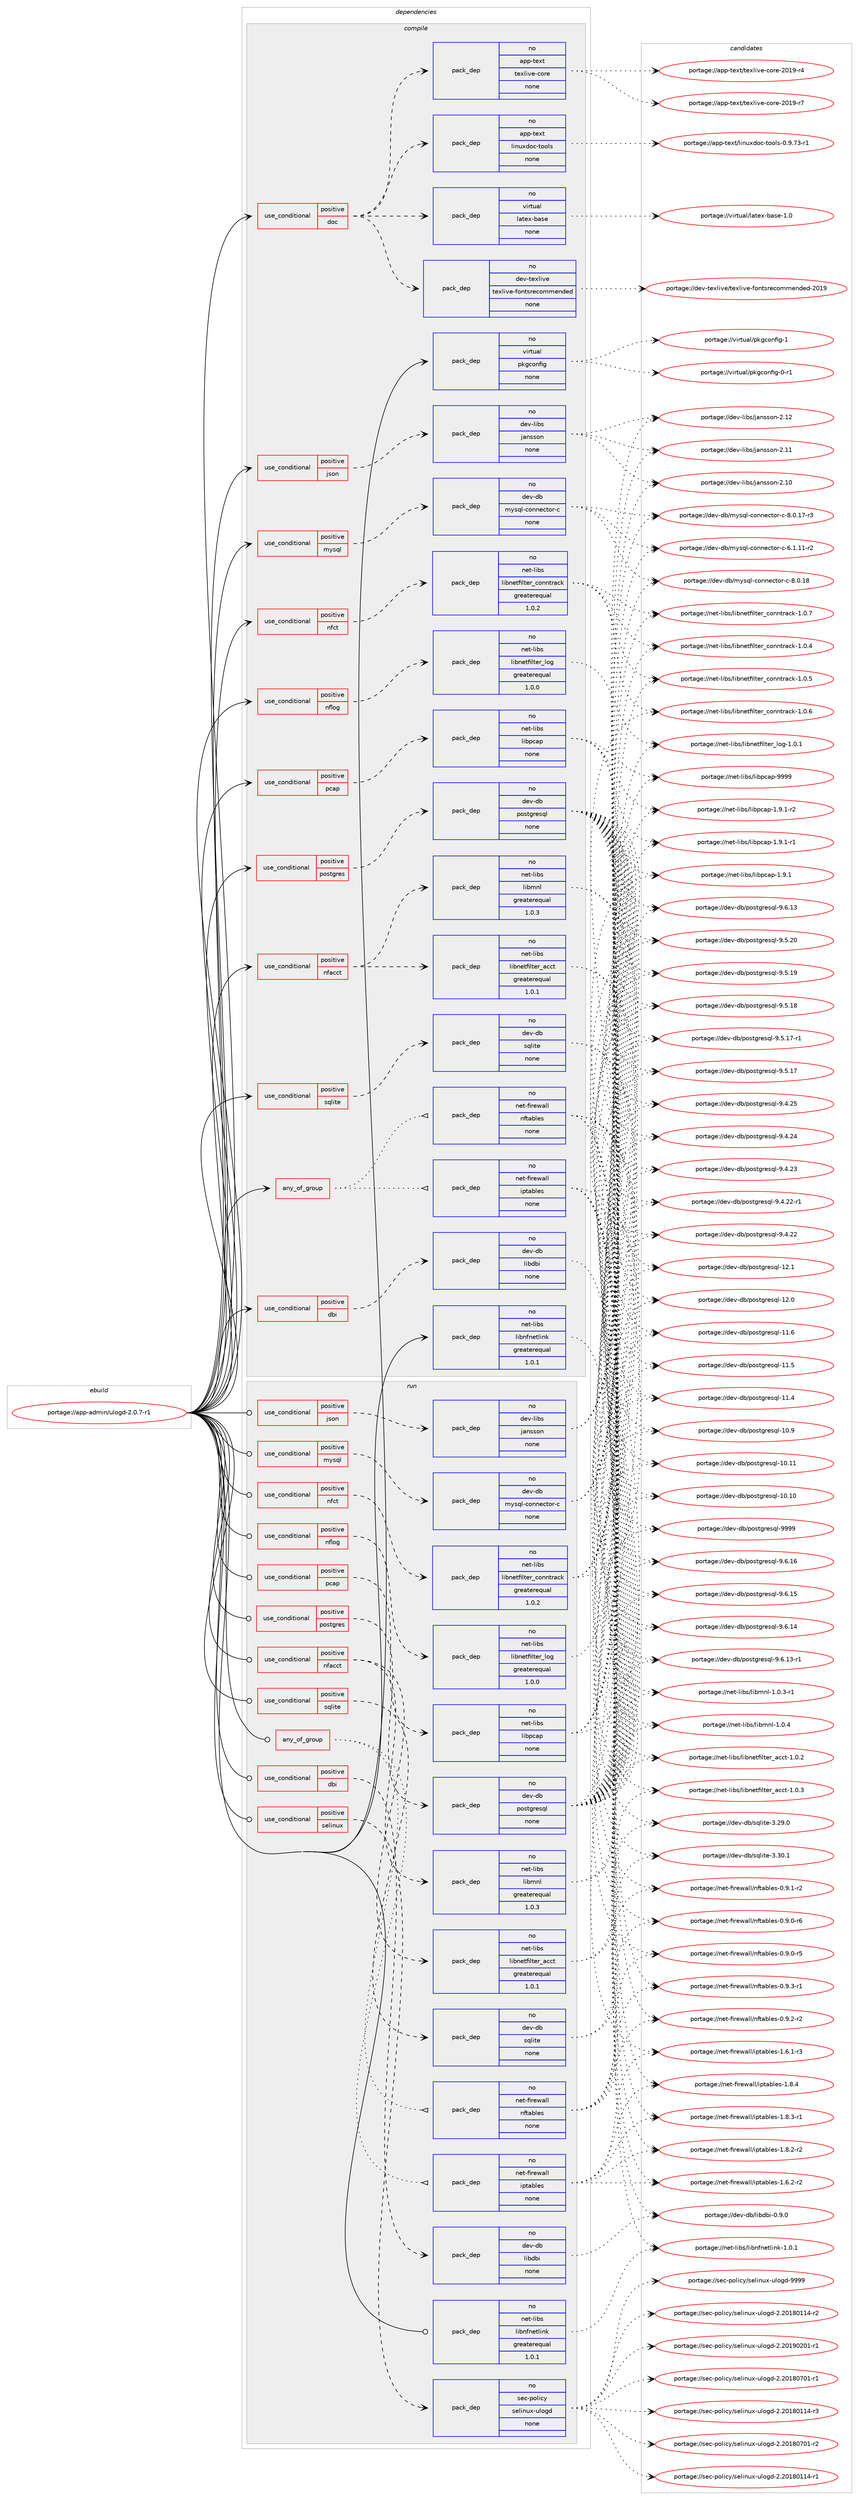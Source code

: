 digraph prolog {

# *************
# Graph options
# *************

newrank=true;
concentrate=true;
compound=true;
graph [rankdir=LR,fontname=Helvetica,fontsize=10,ranksep=1.5];#, ranksep=2.5, nodesep=0.2];
edge  [arrowhead=vee];
node  [fontname=Helvetica,fontsize=10];

# **********
# The ebuild
# **********

subgraph cluster_leftcol {
color=gray;
rank=same;
label=<<i>ebuild</i>>;
id [label="portage://app-admin/ulogd-2.0.7-r1", color=red, width=4, href="../app-admin/ulogd-2.0.7-r1.svg"];
}

# ****************
# The dependencies
# ****************

subgraph cluster_midcol {
color=gray;
label=<<i>dependencies</i>>;
subgraph cluster_compile {
fillcolor="#eeeeee";
style=filled;
label=<<i>compile</i>>;
subgraph any8387 {
dependency650400 [label=<<TABLE BORDER="0" CELLBORDER="1" CELLSPACING="0" CELLPADDING="4"><TR><TD CELLPADDING="10">any_of_group</TD></TR></TABLE>>, shape=none, color=red];subgraph pack488154 {
dependency650401 [label=<<TABLE BORDER="0" CELLBORDER="1" CELLSPACING="0" CELLPADDING="4" WIDTH="220"><TR><TD ROWSPAN="6" CELLPADDING="30">pack_dep</TD></TR><TR><TD WIDTH="110">no</TD></TR><TR><TD>net-firewall</TD></TR><TR><TD>iptables</TD></TR><TR><TD>none</TD></TR><TR><TD></TD></TR></TABLE>>, shape=none, color=blue];
}
dependency650400:e -> dependency650401:w [weight=20,style="dotted",arrowhead="oinv"];
subgraph pack488155 {
dependency650402 [label=<<TABLE BORDER="0" CELLBORDER="1" CELLSPACING="0" CELLPADDING="4" WIDTH="220"><TR><TD ROWSPAN="6" CELLPADDING="30">pack_dep</TD></TR><TR><TD WIDTH="110">no</TD></TR><TR><TD>net-firewall</TD></TR><TR><TD>nftables</TD></TR><TR><TD>none</TD></TR><TR><TD></TD></TR></TABLE>>, shape=none, color=blue];
}
dependency650400:e -> dependency650402:w [weight=20,style="dotted",arrowhead="oinv"];
}
id:e -> dependency650400:w [weight=20,style="solid",arrowhead="vee"];
subgraph cond153566 {
dependency650403 [label=<<TABLE BORDER="0" CELLBORDER="1" CELLSPACING="0" CELLPADDING="4"><TR><TD ROWSPAN="3" CELLPADDING="10">use_conditional</TD></TR><TR><TD>positive</TD></TR><TR><TD>dbi</TD></TR></TABLE>>, shape=none, color=red];
subgraph pack488156 {
dependency650404 [label=<<TABLE BORDER="0" CELLBORDER="1" CELLSPACING="0" CELLPADDING="4" WIDTH="220"><TR><TD ROWSPAN="6" CELLPADDING="30">pack_dep</TD></TR><TR><TD WIDTH="110">no</TD></TR><TR><TD>dev-db</TD></TR><TR><TD>libdbi</TD></TR><TR><TD>none</TD></TR><TR><TD></TD></TR></TABLE>>, shape=none, color=blue];
}
dependency650403:e -> dependency650404:w [weight=20,style="dashed",arrowhead="vee"];
}
id:e -> dependency650403:w [weight=20,style="solid",arrowhead="vee"];
subgraph cond153567 {
dependency650405 [label=<<TABLE BORDER="0" CELLBORDER="1" CELLSPACING="0" CELLPADDING="4"><TR><TD ROWSPAN="3" CELLPADDING="10">use_conditional</TD></TR><TR><TD>positive</TD></TR><TR><TD>doc</TD></TR></TABLE>>, shape=none, color=red];
subgraph pack488157 {
dependency650406 [label=<<TABLE BORDER="0" CELLBORDER="1" CELLSPACING="0" CELLPADDING="4" WIDTH="220"><TR><TD ROWSPAN="6" CELLPADDING="30">pack_dep</TD></TR><TR><TD WIDTH="110">no</TD></TR><TR><TD>app-text</TD></TR><TR><TD>linuxdoc-tools</TD></TR><TR><TD>none</TD></TR><TR><TD></TD></TR></TABLE>>, shape=none, color=blue];
}
dependency650405:e -> dependency650406:w [weight=20,style="dashed",arrowhead="vee"];
subgraph pack488158 {
dependency650407 [label=<<TABLE BORDER="0" CELLBORDER="1" CELLSPACING="0" CELLPADDING="4" WIDTH="220"><TR><TD ROWSPAN="6" CELLPADDING="30">pack_dep</TD></TR><TR><TD WIDTH="110">no</TD></TR><TR><TD>app-text</TD></TR><TR><TD>texlive-core</TD></TR><TR><TD>none</TD></TR><TR><TD></TD></TR></TABLE>>, shape=none, color=blue];
}
dependency650405:e -> dependency650407:w [weight=20,style="dashed",arrowhead="vee"];
subgraph pack488159 {
dependency650408 [label=<<TABLE BORDER="0" CELLBORDER="1" CELLSPACING="0" CELLPADDING="4" WIDTH="220"><TR><TD ROWSPAN="6" CELLPADDING="30">pack_dep</TD></TR><TR><TD WIDTH="110">no</TD></TR><TR><TD>dev-texlive</TD></TR><TR><TD>texlive-fontsrecommended</TD></TR><TR><TD>none</TD></TR><TR><TD></TD></TR></TABLE>>, shape=none, color=blue];
}
dependency650405:e -> dependency650408:w [weight=20,style="dashed",arrowhead="vee"];
subgraph pack488160 {
dependency650409 [label=<<TABLE BORDER="0" CELLBORDER="1" CELLSPACING="0" CELLPADDING="4" WIDTH="220"><TR><TD ROWSPAN="6" CELLPADDING="30">pack_dep</TD></TR><TR><TD WIDTH="110">no</TD></TR><TR><TD>virtual</TD></TR><TR><TD>latex-base</TD></TR><TR><TD>none</TD></TR><TR><TD></TD></TR></TABLE>>, shape=none, color=blue];
}
dependency650405:e -> dependency650409:w [weight=20,style="dashed",arrowhead="vee"];
}
id:e -> dependency650405:w [weight=20,style="solid",arrowhead="vee"];
subgraph cond153568 {
dependency650410 [label=<<TABLE BORDER="0" CELLBORDER="1" CELLSPACING="0" CELLPADDING="4"><TR><TD ROWSPAN="3" CELLPADDING="10">use_conditional</TD></TR><TR><TD>positive</TD></TR><TR><TD>json</TD></TR></TABLE>>, shape=none, color=red];
subgraph pack488161 {
dependency650411 [label=<<TABLE BORDER="0" CELLBORDER="1" CELLSPACING="0" CELLPADDING="4" WIDTH="220"><TR><TD ROWSPAN="6" CELLPADDING="30">pack_dep</TD></TR><TR><TD WIDTH="110">no</TD></TR><TR><TD>dev-libs</TD></TR><TR><TD>jansson</TD></TR><TR><TD>none</TD></TR><TR><TD></TD></TR></TABLE>>, shape=none, color=blue];
}
dependency650410:e -> dependency650411:w [weight=20,style="dashed",arrowhead="vee"];
}
id:e -> dependency650410:w [weight=20,style="solid",arrowhead="vee"];
subgraph cond153569 {
dependency650412 [label=<<TABLE BORDER="0" CELLBORDER="1" CELLSPACING="0" CELLPADDING="4"><TR><TD ROWSPAN="3" CELLPADDING="10">use_conditional</TD></TR><TR><TD>positive</TD></TR><TR><TD>mysql</TD></TR></TABLE>>, shape=none, color=red];
subgraph pack488162 {
dependency650413 [label=<<TABLE BORDER="0" CELLBORDER="1" CELLSPACING="0" CELLPADDING="4" WIDTH="220"><TR><TD ROWSPAN="6" CELLPADDING="30">pack_dep</TD></TR><TR><TD WIDTH="110">no</TD></TR><TR><TD>dev-db</TD></TR><TR><TD>mysql-connector-c</TD></TR><TR><TD>none</TD></TR><TR><TD></TD></TR></TABLE>>, shape=none, color=blue];
}
dependency650412:e -> dependency650413:w [weight=20,style="dashed",arrowhead="vee"];
}
id:e -> dependency650412:w [weight=20,style="solid",arrowhead="vee"];
subgraph cond153570 {
dependency650414 [label=<<TABLE BORDER="0" CELLBORDER="1" CELLSPACING="0" CELLPADDING="4"><TR><TD ROWSPAN="3" CELLPADDING="10">use_conditional</TD></TR><TR><TD>positive</TD></TR><TR><TD>nfacct</TD></TR></TABLE>>, shape=none, color=red];
subgraph pack488163 {
dependency650415 [label=<<TABLE BORDER="0" CELLBORDER="1" CELLSPACING="0" CELLPADDING="4" WIDTH="220"><TR><TD ROWSPAN="6" CELLPADDING="30">pack_dep</TD></TR><TR><TD WIDTH="110">no</TD></TR><TR><TD>net-libs</TD></TR><TR><TD>libmnl</TD></TR><TR><TD>greaterequal</TD></TR><TR><TD>1.0.3</TD></TR></TABLE>>, shape=none, color=blue];
}
dependency650414:e -> dependency650415:w [weight=20,style="dashed",arrowhead="vee"];
subgraph pack488164 {
dependency650416 [label=<<TABLE BORDER="0" CELLBORDER="1" CELLSPACING="0" CELLPADDING="4" WIDTH="220"><TR><TD ROWSPAN="6" CELLPADDING="30">pack_dep</TD></TR><TR><TD WIDTH="110">no</TD></TR><TR><TD>net-libs</TD></TR><TR><TD>libnetfilter_acct</TD></TR><TR><TD>greaterequal</TD></TR><TR><TD>1.0.1</TD></TR></TABLE>>, shape=none, color=blue];
}
dependency650414:e -> dependency650416:w [weight=20,style="dashed",arrowhead="vee"];
}
id:e -> dependency650414:w [weight=20,style="solid",arrowhead="vee"];
subgraph cond153571 {
dependency650417 [label=<<TABLE BORDER="0" CELLBORDER="1" CELLSPACING="0" CELLPADDING="4"><TR><TD ROWSPAN="3" CELLPADDING="10">use_conditional</TD></TR><TR><TD>positive</TD></TR><TR><TD>nfct</TD></TR></TABLE>>, shape=none, color=red];
subgraph pack488165 {
dependency650418 [label=<<TABLE BORDER="0" CELLBORDER="1" CELLSPACING="0" CELLPADDING="4" WIDTH="220"><TR><TD ROWSPAN="6" CELLPADDING="30">pack_dep</TD></TR><TR><TD WIDTH="110">no</TD></TR><TR><TD>net-libs</TD></TR><TR><TD>libnetfilter_conntrack</TD></TR><TR><TD>greaterequal</TD></TR><TR><TD>1.0.2</TD></TR></TABLE>>, shape=none, color=blue];
}
dependency650417:e -> dependency650418:w [weight=20,style="dashed",arrowhead="vee"];
}
id:e -> dependency650417:w [weight=20,style="solid",arrowhead="vee"];
subgraph cond153572 {
dependency650419 [label=<<TABLE BORDER="0" CELLBORDER="1" CELLSPACING="0" CELLPADDING="4"><TR><TD ROWSPAN="3" CELLPADDING="10">use_conditional</TD></TR><TR><TD>positive</TD></TR><TR><TD>nflog</TD></TR></TABLE>>, shape=none, color=red];
subgraph pack488166 {
dependency650420 [label=<<TABLE BORDER="0" CELLBORDER="1" CELLSPACING="0" CELLPADDING="4" WIDTH="220"><TR><TD ROWSPAN="6" CELLPADDING="30">pack_dep</TD></TR><TR><TD WIDTH="110">no</TD></TR><TR><TD>net-libs</TD></TR><TR><TD>libnetfilter_log</TD></TR><TR><TD>greaterequal</TD></TR><TR><TD>1.0.0</TD></TR></TABLE>>, shape=none, color=blue];
}
dependency650419:e -> dependency650420:w [weight=20,style="dashed",arrowhead="vee"];
}
id:e -> dependency650419:w [weight=20,style="solid",arrowhead="vee"];
subgraph cond153573 {
dependency650421 [label=<<TABLE BORDER="0" CELLBORDER="1" CELLSPACING="0" CELLPADDING="4"><TR><TD ROWSPAN="3" CELLPADDING="10">use_conditional</TD></TR><TR><TD>positive</TD></TR><TR><TD>pcap</TD></TR></TABLE>>, shape=none, color=red];
subgraph pack488167 {
dependency650422 [label=<<TABLE BORDER="0" CELLBORDER="1" CELLSPACING="0" CELLPADDING="4" WIDTH="220"><TR><TD ROWSPAN="6" CELLPADDING="30">pack_dep</TD></TR><TR><TD WIDTH="110">no</TD></TR><TR><TD>net-libs</TD></TR><TR><TD>libpcap</TD></TR><TR><TD>none</TD></TR><TR><TD></TD></TR></TABLE>>, shape=none, color=blue];
}
dependency650421:e -> dependency650422:w [weight=20,style="dashed",arrowhead="vee"];
}
id:e -> dependency650421:w [weight=20,style="solid",arrowhead="vee"];
subgraph cond153574 {
dependency650423 [label=<<TABLE BORDER="0" CELLBORDER="1" CELLSPACING="0" CELLPADDING="4"><TR><TD ROWSPAN="3" CELLPADDING="10">use_conditional</TD></TR><TR><TD>positive</TD></TR><TR><TD>postgres</TD></TR></TABLE>>, shape=none, color=red];
subgraph pack488168 {
dependency650424 [label=<<TABLE BORDER="0" CELLBORDER="1" CELLSPACING="0" CELLPADDING="4" WIDTH="220"><TR><TD ROWSPAN="6" CELLPADDING="30">pack_dep</TD></TR><TR><TD WIDTH="110">no</TD></TR><TR><TD>dev-db</TD></TR><TR><TD>postgresql</TD></TR><TR><TD>none</TD></TR><TR><TD></TD></TR></TABLE>>, shape=none, color=blue];
}
dependency650423:e -> dependency650424:w [weight=20,style="dashed",arrowhead="vee"];
}
id:e -> dependency650423:w [weight=20,style="solid",arrowhead="vee"];
subgraph cond153575 {
dependency650425 [label=<<TABLE BORDER="0" CELLBORDER="1" CELLSPACING="0" CELLPADDING="4"><TR><TD ROWSPAN="3" CELLPADDING="10">use_conditional</TD></TR><TR><TD>positive</TD></TR><TR><TD>sqlite</TD></TR></TABLE>>, shape=none, color=red];
subgraph pack488169 {
dependency650426 [label=<<TABLE BORDER="0" CELLBORDER="1" CELLSPACING="0" CELLPADDING="4" WIDTH="220"><TR><TD ROWSPAN="6" CELLPADDING="30">pack_dep</TD></TR><TR><TD WIDTH="110">no</TD></TR><TR><TD>dev-db</TD></TR><TR><TD>sqlite</TD></TR><TR><TD>none</TD></TR><TR><TD></TD></TR></TABLE>>, shape=none, color=blue];
}
dependency650425:e -> dependency650426:w [weight=20,style="dashed",arrowhead="vee"];
}
id:e -> dependency650425:w [weight=20,style="solid",arrowhead="vee"];
subgraph pack488170 {
dependency650427 [label=<<TABLE BORDER="0" CELLBORDER="1" CELLSPACING="0" CELLPADDING="4" WIDTH="220"><TR><TD ROWSPAN="6" CELLPADDING="30">pack_dep</TD></TR><TR><TD WIDTH="110">no</TD></TR><TR><TD>net-libs</TD></TR><TR><TD>libnfnetlink</TD></TR><TR><TD>greaterequal</TD></TR><TR><TD>1.0.1</TD></TR></TABLE>>, shape=none, color=blue];
}
id:e -> dependency650427:w [weight=20,style="solid",arrowhead="vee"];
subgraph pack488171 {
dependency650428 [label=<<TABLE BORDER="0" CELLBORDER="1" CELLSPACING="0" CELLPADDING="4" WIDTH="220"><TR><TD ROWSPAN="6" CELLPADDING="30">pack_dep</TD></TR><TR><TD WIDTH="110">no</TD></TR><TR><TD>virtual</TD></TR><TR><TD>pkgconfig</TD></TR><TR><TD>none</TD></TR><TR><TD></TD></TR></TABLE>>, shape=none, color=blue];
}
id:e -> dependency650428:w [weight=20,style="solid",arrowhead="vee"];
}
subgraph cluster_compileandrun {
fillcolor="#eeeeee";
style=filled;
label=<<i>compile and run</i>>;
}
subgraph cluster_run {
fillcolor="#eeeeee";
style=filled;
label=<<i>run</i>>;
subgraph any8388 {
dependency650429 [label=<<TABLE BORDER="0" CELLBORDER="1" CELLSPACING="0" CELLPADDING="4"><TR><TD CELLPADDING="10">any_of_group</TD></TR></TABLE>>, shape=none, color=red];subgraph pack488172 {
dependency650430 [label=<<TABLE BORDER="0" CELLBORDER="1" CELLSPACING="0" CELLPADDING="4" WIDTH="220"><TR><TD ROWSPAN="6" CELLPADDING="30">pack_dep</TD></TR><TR><TD WIDTH="110">no</TD></TR><TR><TD>net-firewall</TD></TR><TR><TD>iptables</TD></TR><TR><TD>none</TD></TR><TR><TD></TD></TR></TABLE>>, shape=none, color=blue];
}
dependency650429:e -> dependency650430:w [weight=20,style="dotted",arrowhead="oinv"];
subgraph pack488173 {
dependency650431 [label=<<TABLE BORDER="0" CELLBORDER="1" CELLSPACING="0" CELLPADDING="4" WIDTH="220"><TR><TD ROWSPAN="6" CELLPADDING="30">pack_dep</TD></TR><TR><TD WIDTH="110">no</TD></TR><TR><TD>net-firewall</TD></TR><TR><TD>nftables</TD></TR><TR><TD>none</TD></TR><TR><TD></TD></TR></TABLE>>, shape=none, color=blue];
}
dependency650429:e -> dependency650431:w [weight=20,style="dotted",arrowhead="oinv"];
}
id:e -> dependency650429:w [weight=20,style="solid",arrowhead="odot"];
subgraph cond153576 {
dependency650432 [label=<<TABLE BORDER="0" CELLBORDER="1" CELLSPACING="0" CELLPADDING="4"><TR><TD ROWSPAN="3" CELLPADDING="10">use_conditional</TD></TR><TR><TD>positive</TD></TR><TR><TD>dbi</TD></TR></TABLE>>, shape=none, color=red];
subgraph pack488174 {
dependency650433 [label=<<TABLE BORDER="0" CELLBORDER="1" CELLSPACING="0" CELLPADDING="4" WIDTH="220"><TR><TD ROWSPAN="6" CELLPADDING="30">pack_dep</TD></TR><TR><TD WIDTH="110">no</TD></TR><TR><TD>dev-db</TD></TR><TR><TD>libdbi</TD></TR><TR><TD>none</TD></TR><TR><TD></TD></TR></TABLE>>, shape=none, color=blue];
}
dependency650432:e -> dependency650433:w [weight=20,style="dashed",arrowhead="vee"];
}
id:e -> dependency650432:w [weight=20,style="solid",arrowhead="odot"];
subgraph cond153577 {
dependency650434 [label=<<TABLE BORDER="0" CELLBORDER="1" CELLSPACING="0" CELLPADDING="4"><TR><TD ROWSPAN="3" CELLPADDING="10">use_conditional</TD></TR><TR><TD>positive</TD></TR><TR><TD>json</TD></TR></TABLE>>, shape=none, color=red];
subgraph pack488175 {
dependency650435 [label=<<TABLE BORDER="0" CELLBORDER="1" CELLSPACING="0" CELLPADDING="4" WIDTH="220"><TR><TD ROWSPAN="6" CELLPADDING="30">pack_dep</TD></TR><TR><TD WIDTH="110">no</TD></TR><TR><TD>dev-libs</TD></TR><TR><TD>jansson</TD></TR><TR><TD>none</TD></TR><TR><TD></TD></TR></TABLE>>, shape=none, color=blue];
}
dependency650434:e -> dependency650435:w [weight=20,style="dashed",arrowhead="vee"];
}
id:e -> dependency650434:w [weight=20,style="solid",arrowhead="odot"];
subgraph cond153578 {
dependency650436 [label=<<TABLE BORDER="0" CELLBORDER="1" CELLSPACING="0" CELLPADDING="4"><TR><TD ROWSPAN="3" CELLPADDING="10">use_conditional</TD></TR><TR><TD>positive</TD></TR><TR><TD>mysql</TD></TR></TABLE>>, shape=none, color=red];
subgraph pack488176 {
dependency650437 [label=<<TABLE BORDER="0" CELLBORDER="1" CELLSPACING="0" CELLPADDING="4" WIDTH="220"><TR><TD ROWSPAN="6" CELLPADDING="30">pack_dep</TD></TR><TR><TD WIDTH="110">no</TD></TR><TR><TD>dev-db</TD></TR><TR><TD>mysql-connector-c</TD></TR><TR><TD>none</TD></TR><TR><TD></TD></TR></TABLE>>, shape=none, color=blue];
}
dependency650436:e -> dependency650437:w [weight=20,style="dashed",arrowhead="vee"];
}
id:e -> dependency650436:w [weight=20,style="solid",arrowhead="odot"];
subgraph cond153579 {
dependency650438 [label=<<TABLE BORDER="0" CELLBORDER="1" CELLSPACING="0" CELLPADDING="4"><TR><TD ROWSPAN="3" CELLPADDING="10">use_conditional</TD></TR><TR><TD>positive</TD></TR><TR><TD>nfacct</TD></TR></TABLE>>, shape=none, color=red];
subgraph pack488177 {
dependency650439 [label=<<TABLE BORDER="0" CELLBORDER="1" CELLSPACING="0" CELLPADDING="4" WIDTH="220"><TR><TD ROWSPAN="6" CELLPADDING="30">pack_dep</TD></TR><TR><TD WIDTH="110">no</TD></TR><TR><TD>net-libs</TD></TR><TR><TD>libmnl</TD></TR><TR><TD>greaterequal</TD></TR><TR><TD>1.0.3</TD></TR></TABLE>>, shape=none, color=blue];
}
dependency650438:e -> dependency650439:w [weight=20,style="dashed",arrowhead="vee"];
subgraph pack488178 {
dependency650440 [label=<<TABLE BORDER="0" CELLBORDER="1" CELLSPACING="0" CELLPADDING="4" WIDTH="220"><TR><TD ROWSPAN="6" CELLPADDING="30">pack_dep</TD></TR><TR><TD WIDTH="110">no</TD></TR><TR><TD>net-libs</TD></TR><TR><TD>libnetfilter_acct</TD></TR><TR><TD>greaterequal</TD></TR><TR><TD>1.0.1</TD></TR></TABLE>>, shape=none, color=blue];
}
dependency650438:e -> dependency650440:w [weight=20,style="dashed",arrowhead="vee"];
}
id:e -> dependency650438:w [weight=20,style="solid",arrowhead="odot"];
subgraph cond153580 {
dependency650441 [label=<<TABLE BORDER="0" CELLBORDER="1" CELLSPACING="0" CELLPADDING="4"><TR><TD ROWSPAN="3" CELLPADDING="10">use_conditional</TD></TR><TR><TD>positive</TD></TR><TR><TD>nfct</TD></TR></TABLE>>, shape=none, color=red];
subgraph pack488179 {
dependency650442 [label=<<TABLE BORDER="0" CELLBORDER="1" CELLSPACING="0" CELLPADDING="4" WIDTH="220"><TR><TD ROWSPAN="6" CELLPADDING="30">pack_dep</TD></TR><TR><TD WIDTH="110">no</TD></TR><TR><TD>net-libs</TD></TR><TR><TD>libnetfilter_conntrack</TD></TR><TR><TD>greaterequal</TD></TR><TR><TD>1.0.2</TD></TR></TABLE>>, shape=none, color=blue];
}
dependency650441:e -> dependency650442:w [weight=20,style="dashed",arrowhead="vee"];
}
id:e -> dependency650441:w [weight=20,style="solid",arrowhead="odot"];
subgraph cond153581 {
dependency650443 [label=<<TABLE BORDER="0" CELLBORDER="1" CELLSPACING="0" CELLPADDING="4"><TR><TD ROWSPAN="3" CELLPADDING="10">use_conditional</TD></TR><TR><TD>positive</TD></TR><TR><TD>nflog</TD></TR></TABLE>>, shape=none, color=red];
subgraph pack488180 {
dependency650444 [label=<<TABLE BORDER="0" CELLBORDER="1" CELLSPACING="0" CELLPADDING="4" WIDTH="220"><TR><TD ROWSPAN="6" CELLPADDING="30">pack_dep</TD></TR><TR><TD WIDTH="110">no</TD></TR><TR><TD>net-libs</TD></TR><TR><TD>libnetfilter_log</TD></TR><TR><TD>greaterequal</TD></TR><TR><TD>1.0.0</TD></TR></TABLE>>, shape=none, color=blue];
}
dependency650443:e -> dependency650444:w [weight=20,style="dashed",arrowhead="vee"];
}
id:e -> dependency650443:w [weight=20,style="solid",arrowhead="odot"];
subgraph cond153582 {
dependency650445 [label=<<TABLE BORDER="0" CELLBORDER="1" CELLSPACING="0" CELLPADDING="4"><TR><TD ROWSPAN="3" CELLPADDING="10">use_conditional</TD></TR><TR><TD>positive</TD></TR><TR><TD>pcap</TD></TR></TABLE>>, shape=none, color=red];
subgraph pack488181 {
dependency650446 [label=<<TABLE BORDER="0" CELLBORDER="1" CELLSPACING="0" CELLPADDING="4" WIDTH="220"><TR><TD ROWSPAN="6" CELLPADDING="30">pack_dep</TD></TR><TR><TD WIDTH="110">no</TD></TR><TR><TD>net-libs</TD></TR><TR><TD>libpcap</TD></TR><TR><TD>none</TD></TR><TR><TD></TD></TR></TABLE>>, shape=none, color=blue];
}
dependency650445:e -> dependency650446:w [weight=20,style="dashed",arrowhead="vee"];
}
id:e -> dependency650445:w [weight=20,style="solid",arrowhead="odot"];
subgraph cond153583 {
dependency650447 [label=<<TABLE BORDER="0" CELLBORDER="1" CELLSPACING="0" CELLPADDING="4"><TR><TD ROWSPAN="3" CELLPADDING="10">use_conditional</TD></TR><TR><TD>positive</TD></TR><TR><TD>postgres</TD></TR></TABLE>>, shape=none, color=red];
subgraph pack488182 {
dependency650448 [label=<<TABLE BORDER="0" CELLBORDER="1" CELLSPACING="0" CELLPADDING="4" WIDTH="220"><TR><TD ROWSPAN="6" CELLPADDING="30">pack_dep</TD></TR><TR><TD WIDTH="110">no</TD></TR><TR><TD>dev-db</TD></TR><TR><TD>postgresql</TD></TR><TR><TD>none</TD></TR><TR><TD></TD></TR></TABLE>>, shape=none, color=blue];
}
dependency650447:e -> dependency650448:w [weight=20,style="dashed",arrowhead="vee"];
}
id:e -> dependency650447:w [weight=20,style="solid",arrowhead="odot"];
subgraph cond153584 {
dependency650449 [label=<<TABLE BORDER="0" CELLBORDER="1" CELLSPACING="0" CELLPADDING="4"><TR><TD ROWSPAN="3" CELLPADDING="10">use_conditional</TD></TR><TR><TD>positive</TD></TR><TR><TD>selinux</TD></TR></TABLE>>, shape=none, color=red];
subgraph pack488183 {
dependency650450 [label=<<TABLE BORDER="0" CELLBORDER="1" CELLSPACING="0" CELLPADDING="4" WIDTH="220"><TR><TD ROWSPAN="6" CELLPADDING="30">pack_dep</TD></TR><TR><TD WIDTH="110">no</TD></TR><TR><TD>sec-policy</TD></TR><TR><TD>selinux-ulogd</TD></TR><TR><TD>none</TD></TR><TR><TD></TD></TR></TABLE>>, shape=none, color=blue];
}
dependency650449:e -> dependency650450:w [weight=20,style="dashed",arrowhead="vee"];
}
id:e -> dependency650449:w [weight=20,style="solid",arrowhead="odot"];
subgraph cond153585 {
dependency650451 [label=<<TABLE BORDER="0" CELLBORDER="1" CELLSPACING="0" CELLPADDING="4"><TR><TD ROWSPAN="3" CELLPADDING="10">use_conditional</TD></TR><TR><TD>positive</TD></TR><TR><TD>sqlite</TD></TR></TABLE>>, shape=none, color=red];
subgraph pack488184 {
dependency650452 [label=<<TABLE BORDER="0" CELLBORDER="1" CELLSPACING="0" CELLPADDING="4" WIDTH="220"><TR><TD ROWSPAN="6" CELLPADDING="30">pack_dep</TD></TR><TR><TD WIDTH="110">no</TD></TR><TR><TD>dev-db</TD></TR><TR><TD>sqlite</TD></TR><TR><TD>none</TD></TR><TR><TD></TD></TR></TABLE>>, shape=none, color=blue];
}
dependency650451:e -> dependency650452:w [weight=20,style="dashed",arrowhead="vee"];
}
id:e -> dependency650451:w [weight=20,style="solid",arrowhead="odot"];
subgraph pack488185 {
dependency650453 [label=<<TABLE BORDER="0" CELLBORDER="1" CELLSPACING="0" CELLPADDING="4" WIDTH="220"><TR><TD ROWSPAN="6" CELLPADDING="30">pack_dep</TD></TR><TR><TD WIDTH="110">no</TD></TR><TR><TD>net-libs</TD></TR><TR><TD>libnfnetlink</TD></TR><TR><TD>greaterequal</TD></TR><TR><TD>1.0.1</TD></TR></TABLE>>, shape=none, color=blue];
}
id:e -> dependency650453:w [weight=20,style="solid",arrowhead="odot"];
}
}

# **************
# The candidates
# **************

subgraph cluster_choices {
rank=same;
color=gray;
label=<<i>candidates</i>>;

subgraph choice488154 {
color=black;
nodesep=1;
choice1101011164510210511410111997108108471051121169798108101115454946564652 [label="portage://net-firewall/iptables-1.8.4", color=red, width=4,href="../net-firewall/iptables-1.8.4.svg"];
choice11010111645102105114101119971081084710511211697981081011154549465646514511449 [label="portage://net-firewall/iptables-1.8.3-r1", color=red, width=4,href="../net-firewall/iptables-1.8.3-r1.svg"];
choice11010111645102105114101119971081084710511211697981081011154549465646504511450 [label="portage://net-firewall/iptables-1.8.2-r2", color=red, width=4,href="../net-firewall/iptables-1.8.2-r2.svg"];
choice11010111645102105114101119971081084710511211697981081011154549465446504511450 [label="portage://net-firewall/iptables-1.6.2-r2", color=red, width=4,href="../net-firewall/iptables-1.6.2-r2.svg"];
choice11010111645102105114101119971081084710511211697981081011154549465446494511451 [label="portage://net-firewall/iptables-1.6.1-r3", color=red, width=4,href="../net-firewall/iptables-1.6.1-r3.svg"];
dependency650401:e -> choice1101011164510210511410111997108108471051121169798108101115454946564652:w [style=dotted,weight="100"];
dependency650401:e -> choice11010111645102105114101119971081084710511211697981081011154549465646514511449:w [style=dotted,weight="100"];
dependency650401:e -> choice11010111645102105114101119971081084710511211697981081011154549465646504511450:w [style=dotted,weight="100"];
dependency650401:e -> choice11010111645102105114101119971081084710511211697981081011154549465446504511450:w [style=dotted,weight="100"];
dependency650401:e -> choice11010111645102105114101119971081084710511211697981081011154549465446494511451:w [style=dotted,weight="100"];
}
subgraph choice488155 {
color=black;
nodesep=1;
choice11010111645102105114101119971081084711010211697981081011154548465746514511449 [label="portage://net-firewall/nftables-0.9.3-r1", color=red, width=4,href="../net-firewall/nftables-0.9.3-r1.svg"];
choice11010111645102105114101119971081084711010211697981081011154548465746504511450 [label="portage://net-firewall/nftables-0.9.2-r2", color=red, width=4,href="../net-firewall/nftables-0.9.2-r2.svg"];
choice11010111645102105114101119971081084711010211697981081011154548465746494511450 [label="portage://net-firewall/nftables-0.9.1-r2", color=red, width=4,href="../net-firewall/nftables-0.9.1-r2.svg"];
choice11010111645102105114101119971081084711010211697981081011154548465746484511454 [label="portage://net-firewall/nftables-0.9.0-r6", color=red, width=4,href="../net-firewall/nftables-0.9.0-r6.svg"];
choice11010111645102105114101119971081084711010211697981081011154548465746484511453 [label="portage://net-firewall/nftables-0.9.0-r5", color=red, width=4,href="../net-firewall/nftables-0.9.0-r5.svg"];
dependency650402:e -> choice11010111645102105114101119971081084711010211697981081011154548465746514511449:w [style=dotted,weight="100"];
dependency650402:e -> choice11010111645102105114101119971081084711010211697981081011154548465746504511450:w [style=dotted,weight="100"];
dependency650402:e -> choice11010111645102105114101119971081084711010211697981081011154548465746494511450:w [style=dotted,weight="100"];
dependency650402:e -> choice11010111645102105114101119971081084711010211697981081011154548465746484511454:w [style=dotted,weight="100"];
dependency650402:e -> choice11010111645102105114101119971081084711010211697981081011154548465746484511453:w [style=dotted,weight="100"];
}
subgraph choice488156 {
color=black;
nodesep=1;
choice1001011184510098471081059810098105454846574648 [label="portage://dev-db/libdbi-0.9.0", color=red, width=4,href="../dev-db/libdbi-0.9.0.svg"];
dependency650404:e -> choice1001011184510098471081059810098105454846574648:w [style=dotted,weight="100"];
}
subgraph choice488157 {
color=black;
nodesep=1;
choice9711211245116101120116471081051101171201001119945116111111108115454846574655514511449 [label="portage://app-text/linuxdoc-tools-0.9.73-r1", color=red, width=4,href="../app-text/linuxdoc-tools-0.9.73-r1.svg"];
dependency650406:e -> choice9711211245116101120116471081051101171201001119945116111111108115454846574655514511449:w [style=dotted,weight="100"];
}
subgraph choice488158 {
color=black;
nodesep=1;
choice971121124511610112011647116101120108105118101459911111410145504849574511455 [label="portage://app-text/texlive-core-2019-r7", color=red, width=4,href="../app-text/texlive-core-2019-r7.svg"];
choice971121124511610112011647116101120108105118101459911111410145504849574511452 [label="portage://app-text/texlive-core-2019-r4", color=red, width=4,href="../app-text/texlive-core-2019-r4.svg"];
dependency650407:e -> choice971121124511610112011647116101120108105118101459911111410145504849574511455:w [style=dotted,weight="100"];
dependency650407:e -> choice971121124511610112011647116101120108105118101459911111410145504849574511452:w [style=dotted,weight="100"];
}
subgraph choice488159 {
color=black;
nodesep=1;
choice100101118451161011201081051181014711610112010810511810145102111110116115114101991111091091011101001011004550484957 [label="portage://dev-texlive/texlive-fontsrecommended-2019", color=red, width=4,href="../dev-texlive/texlive-fontsrecommended-2019.svg"];
dependency650408:e -> choice100101118451161011201081051181014711610112010810511810145102111110116115114101991111091091011101001011004550484957:w [style=dotted,weight="100"];
}
subgraph choice488160 {
color=black;
nodesep=1;
choice11810511411611797108471089711610112045989711510145494648 [label="portage://virtual/latex-base-1.0", color=red, width=4,href="../virtual/latex-base-1.0.svg"];
dependency650409:e -> choice11810511411611797108471089711610112045989711510145494648:w [style=dotted,weight="100"];
}
subgraph choice488161 {
color=black;
nodesep=1;
choice100101118451081059811547106971101151151111104550464950 [label="portage://dev-libs/jansson-2.12", color=red, width=4,href="../dev-libs/jansson-2.12.svg"];
choice100101118451081059811547106971101151151111104550464949 [label="portage://dev-libs/jansson-2.11", color=red, width=4,href="../dev-libs/jansson-2.11.svg"];
choice100101118451081059811547106971101151151111104550464948 [label="portage://dev-libs/jansson-2.10", color=red, width=4,href="../dev-libs/jansson-2.10.svg"];
dependency650411:e -> choice100101118451081059811547106971101151151111104550464950:w [style=dotted,weight="100"];
dependency650411:e -> choice100101118451081059811547106971101151151111104550464949:w [style=dotted,weight="100"];
dependency650411:e -> choice100101118451081059811547106971101151151111104550464948:w [style=dotted,weight="100"];
}
subgraph choice488162 {
color=black;
nodesep=1;
choice100101118451009847109121115113108459911111011010199116111114459945564648464956 [label="portage://dev-db/mysql-connector-c-8.0.18", color=red, width=4,href="../dev-db/mysql-connector-c-8.0.18.svg"];
choice1001011184510098471091211151131084599111110110101991161111144599455646484649554511451 [label="portage://dev-db/mysql-connector-c-8.0.17-r3", color=red, width=4,href="../dev-db/mysql-connector-c-8.0.17-r3.svg"];
choice1001011184510098471091211151131084599111110110101991161111144599455446494649494511450 [label="portage://dev-db/mysql-connector-c-6.1.11-r2", color=red, width=4,href="../dev-db/mysql-connector-c-6.1.11-r2.svg"];
dependency650413:e -> choice100101118451009847109121115113108459911111011010199116111114459945564648464956:w [style=dotted,weight="100"];
dependency650413:e -> choice1001011184510098471091211151131084599111110110101991161111144599455646484649554511451:w [style=dotted,weight="100"];
dependency650413:e -> choice1001011184510098471091211151131084599111110110101991161111144599455446494649494511450:w [style=dotted,weight="100"];
}
subgraph choice488163 {
color=black;
nodesep=1;
choice11010111645108105981154710810598109110108454946484652 [label="portage://net-libs/libmnl-1.0.4", color=red, width=4,href="../net-libs/libmnl-1.0.4.svg"];
choice110101116451081059811547108105981091101084549464846514511449 [label="portage://net-libs/libmnl-1.0.3-r1", color=red, width=4,href="../net-libs/libmnl-1.0.3-r1.svg"];
dependency650415:e -> choice11010111645108105981154710810598109110108454946484652:w [style=dotted,weight="100"];
dependency650415:e -> choice110101116451081059811547108105981091101084549464846514511449:w [style=dotted,weight="100"];
}
subgraph choice488164 {
color=black;
nodesep=1;
choice1101011164510810598115471081059811010111610210510811610111495979999116454946484651 [label="portage://net-libs/libnetfilter_acct-1.0.3", color=red, width=4,href="../net-libs/libnetfilter_acct-1.0.3.svg"];
choice1101011164510810598115471081059811010111610210510811610111495979999116454946484650 [label="portage://net-libs/libnetfilter_acct-1.0.2", color=red, width=4,href="../net-libs/libnetfilter_acct-1.0.2.svg"];
dependency650416:e -> choice1101011164510810598115471081059811010111610210510811610111495979999116454946484651:w [style=dotted,weight="100"];
dependency650416:e -> choice1101011164510810598115471081059811010111610210510811610111495979999116454946484650:w [style=dotted,weight="100"];
}
subgraph choice488165 {
color=black;
nodesep=1;
choice1101011164510810598115471081059811010111610210510811610111495991111101101161149799107454946484655 [label="portage://net-libs/libnetfilter_conntrack-1.0.7", color=red, width=4,href="../net-libs/libnetfilter_conntrack-1.0.7.svg"];
choice1101011164510810598115471081059811010111610210510811610111495991111101101161149799107454946484654 [label="portage://net-libs/libnetfilter_conntrack-1.0.6", color=red, width=4,href="../net-libs/libnetfilter_conntrack-1.0.6.svg"];
choice1101011164510810598115471081059811010111610210510811610111495991111101101161149799107454946484653 [label="portage://net-libs/libnetfilter_conntrack-1.0.5", color=red, width=4,href="../net-libs/libnetfilter_conntrack-1.0.5.svg"];
choice1101011164510810598115471081059811010111610210510811610111495991111101101161149799107454946484652 [label="portage://net-libs/libnetfilter_conntrack-1.0.4", color=red, width=4,href="../net-libs/libnetfilter_conntrack-1.0.4.svg"];
dependency650418:e -> choice1101011164510810598115471081059811010111610210510811610111495991111101101161149799107454946484655:w [style=dotted,weight="100"];
dependency650418:e -> choice1101011164510810598115471081059811010111610210510811610111495991111101101161149799107454946484654:w [style=dotted,weight="100"];
dependency650418:e -> choice1101011164510810598115471081059811010111610210510811610111495991111101101161149799107454946484653:w [style=dotted,weight="100"];
dependency650418:e -> choice1101011164510810598115471081059811010111610210510811610111495991111101101161149799107454946484652:w [style=dotted,weight="100"];
}
subgraph choice488166 {
color=black;
nodesep=1;
choice1101011164510810598115471081059811010111610210510811610111495108111103454946484649 [label="portage://net-libs/libnetfilter_log-1.0.1", color=red, width=4,href="../net-libs/libnetfilter_log-1.0.1.svg"];
dependency650420:e -> choice1101011164510810598115471081059811010111610210510811610111495108111103454946484649:w [style=dotted,weight="100"];
}
subgraph choice488167 {
color=black;
nodesep=1;
choice1101011164510810598115471081059811299971124557575757 [label="portage://net-libs/libpcap-9999", color=red, width=4,href="../net-libs/libpcap-9999.svg"];
choice1101011164510810598115471081059811299971124549465746494511450 [label="portage://net-libs/libpcap-1.9.1-r2", color=red, width=4,href="../net-libs/libpcap-1.9.1-r2.svg"];
choice1101011164510810598115471081059811299971124549465746494511449 [label="portage://net-libs/libpcap-1.9.1-r1", color=red, width=4,href="../net-libs/libpcap-1.9.1-r1.svg"];
choice110101116451081059811547108105981129997112454946574649 [label="portage://net-libs/libpcap-1.9.1", color=red, width=4,href="../net-libs/libpcap-1.9.1.svg"];
dependency650422:e -> choice1101011164510810598115471081059811299971124557575757:w [style=dotted,weight="100"];
dependency650422:e -> choice1101011164510810598115471081059811299971124549465746494511450:w [style=dotted,weight="100"];
dependency650422:e -> choice1101011164510810598115471081059811299971124549465746494511449:w [style=dotted,weight="100"];
dependency650422:e -> choice110101116451081059811547108105981129997112454946574649:w [style=dotted,weight="100"];
}
subgraph choice488168 {
color=black;
nodesep=1;
choice1001011184510098471121111151161031141011151131084557575757 [label="portage://dev-db/postgresql-9999", color=red, width=4,href="../dev-db/postgresql-9999.svg"];
choice10010111845100984711211111511610311410111511310845574654464954 [label="portage://dev-db/postgresql-9.6.16", color=red, width=4,href="../dev-db/postgresql-9.6.16.svg"];
choice10010111845100984711211111511610311410111511310845574654464953 [label="portage://dev-db/postgresql-9.6.15", color=red, width=4,href="../dev-db/postgresql-9.6.15.svg"];
choice10010111845100984711211111511610311410111511310845574654464952 [label="portage://dev-db/postgresql-9.6.14", color=red, width=4,href="../dev-db/postgresql-9.6.14.svg"];
choice100101118451009847112111115116103114101115113108455746544649514511449 [label="portage://dev-db/postgresql-9.6.13-r1", color=red, width=4,href="../dev-db/postgresql-9.6.13-r1.svg"];
choice10010111845100984711211111511610311410111511310845574654464951 [label="portage://dev-db/postgresql-9.6.13", color=red, width=4,href="../dev-db/postgresql-9.6.13.svg"];
choice10010111845100984711211111511610311410111511310845574653465048 [label="portage://dev-db/postgresql-9.5.20", color=red, width=4,href="../dev-db/postgresql-9.5.20.svg"];
choice10010111845100984711211111511610311410111511310845574653464957 [label="portage://dev-db/postgresql-9.5.19", color=red, width=4,href="../dev-db/postgresql-9.5.19.svg"];
choice10010111845100984711211111511610311410111511310845574653464956 [label="portage://dev-db/postgresql-9.5.18", color=red, width=4,href="../dev-db/postgresql-9.5.18.svg"];
choice100101118451009847112111115116103114101115113108455746534649554511449 [label="portage://dev-db/postgresql-9.5.17-r1", color=red, width=4,href="../dev-db/postgresql-9.5.17-r1.svg"];
choice10010111845100984711211111511610311410111511310845574653464955 [label="portage://dev-db/postgresql-9.5.17", color=red, width=4,href="../dev-db/postgresql-9.5.17.svg"];
choice10010111845100984711211111511610311410111511310845574652465053 [label="portage://dev-db/postgresql-9.4.25", color=red, width=4,href="../dev-db/postgresql-9.4.25.svg"];
choice10010111845100984711211111511610311410111511310845574652465052 [label="portage://dev-db/postgresql-9.4.24", color=red, width=4,href="../dev-db/postgresql-9.4.24.svg"];
choice10010111845100984711211111511610311410111511310845574652465051 [label="portage://dev-db/postgresql-9.4.23", color=red, width=4,href="../dev-db/postgresql-9.4.23.svg"];
choice100101118451009847112111115116103114101115113108455746524650504511449 [label="portage://dev-db/postgresql-9.4.22-r1", color=red, width=4,href="../dev-db/postgresql-9.4.22-r1.svg"];
choice10010111845100984711211111511610311410111511310845574652465050 [label="portage://dev-db/postgresql-9.4.22", color=red, width=4,href="../dev-db/postgresql-9.4.22.svg"];
choice1001011184510098471121111151161031141011151131084549504649 [label="portage://dev-db/postgresql-12.1", color=red, width=4,href="../dev-db/postgresql-12.1.svg"];
choice1001011184510098471121111151161031141011151131084549504648 [label="portage://dev-db/postgresql-12.0", color=red, width=4,href="../dev-db/postgresql-12.0.svg"];
choice1001011184510098471121111151161031141011151131084549494654 [label="portage://dev-db/postgresql-11.6", color=red, width=4,href="../dev-db/postgresql-11.6.svg"];
choice1001011184510098471121111151161031141011151131084549494653 [label="portage://dev-db/postgresql-11.5", color=red, width=4,href="../dev-db/postgresql-11.5.svg"];
choice1001011184510098471121111151161031141011151131084549494652 [label="portage://dev-db/postgresql-11.4", color=red, width=4,href="../dev-db/postgresql-11.4.svg"];
choice1001011184510098471121111151161031141011151131084549484657 [label="portage://dev-db/postgresql-10.9", color=red, width=4,href="../dev-db/postgresql-10.9.svg"];
choice100101118451009847112111115116103114101115113108454948464949 [label="portage://dev-db/postgresql-10.11", color=red, width=4,href="../dev-db/postgresql-10.11.svg"];
choice100101118451009847112111115116103114101115113108454948464948 [label="portage://dev-db/postgresql-10.10", color=red, width=4,href="../dev-db/postgresql-10.10.svg"];
dependency650424:e -> choice1001011184510098471121111151161031141011151131084557575757:w [style=dotted,weight="100"];
dependency650424:e -> choice10010111845100984711211111511610311410111511310845574654464954:w [style=dotted,weight="100"];
dependency650424:e -> choice10010111845100984711211111511610311410111511310845574654464953:w [style=dotted,weight="100"];
dependency650424:e -> choice10010111845100984711211111511610311410111511310845574654464952:w [style=dotted,weight="100"];
dependency650424:e -> choice100101118451009847112111115116103114101115113108455746544649514511449:w [style=dotted,weight="100"];
dependency650424:e -> choice10010111845100984711211111511610311410111511310845574654464951:w [style=dotted,weight="100"];
dependency650424:e -> choice10010111845100984711211111511610311410111511310845574653465048:w [style=dotted,weight="100"];
dependency650424:e -> choice10010111845100984711211111511610311410111511310845574653464957:w [style=dotted,weight="100"];
dependency650424:e -> choice10010111845100984711211111511610311410111511310845574653464956:w [style=dotted,weight="100"];
dependency650424:e -> choice100101118451009847112111115116103114101115113108455746534649554511449:w [style=dotted,weight="100"];
dependency650424:e -> choice10010111845100984711211111511610311410111511310845574653464955:w [style=dotted,weight="100"];
dependency650424:e -> choice10010111845100984711211111511610311410111511310845574652465053:w [style=dotted,weight="100"];
dependency650424:e -> choice10010111845100984711211111511610311410111511310845574652465052:w [style=dotted,weight="100"];
dependency650424:e -> choice10010111845100984711211111511610311410111511310845574652465051:w [style=dotted,weight="100"];
dependency650424:e -> choice100101118451009847112111115116103114101115113108455746524650504511449:w [style=dotted,weight="100"];
dependency650424:e -> choice10010111845100984711211111511610311410111511310845574652465050:w [style=dotted,weight="100"];
dependency650424:e -> choice1001011184510098471121111151161031141011151131084549504649:w [style=dotted,weight="100"];
dependency650424:e -> choice1001011184510098471121111151161031141011151131084549504648:w [style=dotted,weight="100"];
dependency650424:e -> choice1001011184510098471121111151161031141011151131084549494654:w [style=dotted,weight="100"];
dependency650424:e -> choice1001011184510098471121111151161031141011151131084549494653:w [style=dotted,weight="100"];
dependency650424:e -> choice1001011184510098471121111151161031141011151131084549494652:w [style=dotted,weight="100"];
dependency650424:e -> choice1001011184510098471121111151161031141011151131084549484657:w [style=dotted,weight="100"];
dependency650424:e -> choice100101118451009847112111115116103114101115113108454948464949:w [style=dotted,weight="100"];
dependency650424:e -> choice100101118451009847112111115116103114101115113108454948464948:w [style=dotted,weight="100"];
}
subgraph choice488169 {
color=black;
nodesep=1;
choice10010111845100984711511310810511610145514651484649 [label="portage://dev-db/sqlite-3.30.1", color=red, width=4,href="../dev-db/sqlite-3.30.1.svg"];
choice10010111845100984711511310810511610145514650574648 [label="portage://dev-db/sqlite-3.29.0", color=red, width=4,href="../dev-db/sqlite-3.29.0.svg"];
dependency650426:e -> choice10010111845100984711511310810511610145514651484649:w [style=dotted,weight="100"];
dependency650426:e -> choice10010111845100984711511310810511610145514650574648:w [style=dotted,weight="100"];
}
subgraph choice488170 {
color=black;
nodesep=1;
choice11010111645108105981154710810598110102110101116108105110107454946484649 [label="portage://net-libs/libnfnetlink-1.0.1", color=red, width=4,href="../net-libs/libnfnetlink-1.0.1.svg"];
dependency650427:e -> choice11010111645108105981154710810598110102110101116108105110107454946484649:w [style=dotted,weight="100"];
}
subgraph choice488171 {
color=black;
nodesep=1;
choice1181051141161179710847112107103991111101021051034549 [label="portage://virtual/pkgconfig-1", color=red, width=4,href="../virtual/pkgconfig-1.svg"];
choice11810511411611797108471121071039911111010210510345484511449 [label="portage://virtual/pkgconfig-0-r1", color=red, width=4,href="../virtual/pkgconfig-0-r1.svg"];
dependency650428:e -> choice1181051141161179710847112107103991111101021051034549:w [style=dotted,weight="100"];
dependency650428:e -> choice11810511411611797108471121071039911111010210510345484511449:w [style=dotted,weight="100"];
}
subgraph choice488172 {
color=black;
nodesep=1;
choice1101011164510210511410111997108108471051121169798108101115454946564652 [label="portage://net-firewall/iptables-1.8.4", color=red, width=4,href="../net-firewall/iptables-1.8.4.svg"];
choice11010111645102105114101119971081084710511211697981081011154549465646514511449 [label="portage://net-firewall/iptables-1.8.3-r1", color=red, width=4,href="../net-firewall/iptables-1.8.3-r1.svg"];
choice11010111645102105114101119971081084710511211697981081011154549465646504511450 [label="portage://net-firewall/iptables-1.8.2-r2", color=red, width=4,href="../net-firewall/iptables-1.8.2-r2.svg"];
choice11010111645102105114101119971081084710511211697981081011154549465446504511450 [label="portage://net-firewall/iptables-1.6.2-r2", color=red, width=4,href="../net-firewall/iptables-1.6.2-r2.svg"];
choice11010111645102105114101119971081084710511211697981081011154549465446494511451 [label="portage://net-firewall/iptables-1.6.1-r3", color=red, width=4,href="../net-firewall/iptables-1.6.1-r3.svg"];
dependency650430:e -> choice1101011164510210511410111997108108471051121169798108101115454946564652:w [style=dotted,weight="100"];
dependency650430:e -> choice11010111645102105114101119971081084710511211697981081011154549465646514511449:w [style=dotted,weight="100"];
dependency650430:e -> choice11010111645102105114101119971081084710511211697981081011154549465646504511450:w [style=dotted,weight="100"];
dependency650430:e -> choice11010111645102105114101119971081084710511211697981081011154549465446504511450:w [style=dotted,weight="100"];
dependency650430:e -> choice11010111645102105114101119971081084710511211697981081011154549465446494511451:w [style=dotted,weight="100"];
}
subgraph choice488173 {
color=black;
nodesep=1;
choice11010111645102105114101119971081084711010211697981081011154548465746514511449 [label="portage://net-firewall/nftables-0.9.3-r1", color=red, width=4,href="../net-firewall/nftables-0.9.3-r1.svg"];
choice11010111645102105114101119971081084711010211697981081011154548465746504511450 [label="portage://net-firewall/nftables-0.9.2-r2", color=red, width=4,href="../net-firewall/nftables-0.9.2-r2.svg"];
choice11010111645102105114101119971081084711010211697981081011154548465746494511450 [label="portage://net-firewall/nftables-0.9.1-r2", color=red, width=4,href="../net-firewall/nftables-0.9.1-r2.svg"];
choice11010111645102105114101119971081084711010211697981081011154548465746484511454 [label="portage://net-firewall/nftables-0.9.0-r6", color=red, width=4,href="../net-firewall/nftables-0.9.0-r6.svg"];
choice11010111645102105114101119971081084711010211697981081011154548465746484511453 [label="portage://net-firewall/nftables-0.9.0-r5", color=red, width=4,href="../net-firewall/nftables-0.9.0-r5.svg"];
dependency650431:e -> choice11010111645102105114101119971081084711010211697981081011154548465746514511449:w [style=dotted,weight="100"];
dependency650431:e -> choice11010111645102105114101119971081084711010211697981081011154548465746504511450:w [style=dotted,weight="100"];
dependency650431:e -> choice11010111645102105114101119971081084711010211697981081011154548465746494511450:w [style=dotted,weight="100"];
dependency650431:e -> choice11010111645102105114101119971081084711010211697981081011154548465746484511454:w [style=dotted,weight="100"];
dependency650431:e -> choice11010111645102105114101119971081084711010211697981081011154548465746484511453:w [style=dotted,weight="100"];
}
subgraph choice488174 {
color=black;
nodesep=1;
choice1001011184510098471081059810098105454846574648 [label="portage://dev-db/libdbi-0.9.0", color=red, width=4,href="../dev-db/libdbi-0.9.0.svg"];
dependency650433:e -> choice1001011184510098471081059810098105454846574648:w [style=dotted,weight="100"];
}
subgraph choice488175 {
color=black;
nodesep=1;
choice100101118451081059811547106971101151151111104550464950 [label="portage://dev-libs/jansson-2.12", color=red, width=4,href="../dev-libs/jansson-2.12.svg"];
choice100101118451081059811547106971101151151111104550464949 [label="portage://dev-libs/jansson-2.11", color=red, width=4,href="../dev-libs/jansson-2.11.svg"];
choice100101118451081059811547106971101151151111104550464948 [label="portage://dev-libs/jansson-2.10", color=red, width=4,href="../dev-libs/jansson-2.10.svg"];
dependency650435:e -> choice100101118451081059811547106971101151151111104550464950:w [style=dotted,weight="100"];
dependency650435:e -> choice100101118451081059811547106971101151151111104550464949:w [style=dotted,weight="100"];
dependency650435:e -> choice100101118451081059811547106971101151151111104550464948:w [style=dotted,weight="100"];
}
subgraph choice488176 {
color=black;
nodesep=1;
choice100101118451009847109121115113108459911111011010199116111114459945564648464956 [label="portage://dev-db/mysql-connector-c-8.0.18", color=red, width=4,href="../dev-db/mysql-connector-c-8.0.18.svg"];
choice1001011184510098471091211151131084599111110110101991161111144599455646484649554511451 [label="portage://dev-db/mysql-connector-c-8.0.17-r3", color=red, width=4,href="../dev-db/mysql-connector-c-8.0.17-r3.svg"];
choice1001011184510098471091211151131084599111110110101991161111144599455446494649494511450 [label="portage://dev-db/mysql-connector-c-6.1.11-r2", color=red, width=4,href="../dev-db/mysql-connector-c-6.1.11-r2.svg"];
dependency650437:e -> choice100101118451009847109121115113108459911111011010199116111114459945564648464956:w [style=dotted,weight="100"];
dependency650437:e -> choice1001011184510098471091211151131084599111110110101991161111144599455646484649554511451:w [style=dotted,weight="100"];
dependency650437:e -> choice1001011184510098471091211151131084599111110110101991161111144599455446494649494511450:w [style=dotted,weight="100"];
}
subgraph choice488177 {
color=black;
nodesep=1;
choice11010111645108105981154710810598109110108454946484652 [label="portage://net-libs/libmnl-1.0.4", color=red, width=4,href="../net-libs/libmnl-1.0.4.svg"];
choice110101116451081059811547108105981091101084549464846514511449 [label="portage://net-libs/libmnl-1.0.3-r1", color=red, width=4,href="../net-libs/libmnl-1.0.3-r1.svg"];
dependency650439:e -> choice11010111645108105981154710810598109110108454946484652:w [style=dotted,weight="100"];
dependency650439:e -> choice110101116451081059811547108105981091101084549464846514511449:w [style=dotted,weight="100"];
}
subgraph choice488178 {
color=black;
nodesep=1;
choice1101011164510810598115471081059811010111610210510811610111495979999116454946484651 [label="portage://net-libs/libnetfilter_acct-1.0.3", color=red, width=4,href="../net-libs/libnetfilter_acct-1.0.3.svg"];
choice1101011164510810598115471081059811010111610210510811610111495979999116454946484650 [label="portage://net-libs/libnetfilter_acct-1.0.2", color=red, width=4,href="../net-libs/libnetfilter_acct-1.0.2.svg"];
dependency650440:e -> choice1101011164510810598115471081059811010111610210510811610111495979999116454946484651:w [style=dotted,weight="100"];
dependency650440:e -> choice1101011164510810598115471081059811010111610210510811610111495979999116454946484650:w [style=dotted,weight="100"];
}
subgraph choice488179 {
color=black;
nodesep=1;
choice1101011164510810598115471081059811010111610210510811610111495991111101101161149799107454946484655 [label="portage://net-libs/libnetfilter_conntrack-1.0.7", color=red, width=4,href="../net-libs/libnetfilter_conntrack-1.0.7.svg"];
choice1101011164510810598115471081059811010111610210510811610111495991111101101161149799107454946484654 [label="portage://net-libs/libnetfilter_conntrack-1.0.6", color=red, width=4,href="../net-libs/libnetfilter_conntrack-1.0.6.svg"];
choice1101011164510810598115471081059811010111610210510811610111495991111101101161149799107454946484653 [label="portage://net-libs/libnetfilter_conntrack-1.0.5", color=red, width=4,href="../net-libs/libnetfilter_conntrack-1.0.5.svg"];
choice1101011164510810598115471081059811010111610210510811610111495991111101101161149799107454946484652 [label="portage://net-libs/libnetfilter_conntrack-1.0.4", color=red, width=4,href="../net-libs/libnetfilter_conntrack-1.0.4.svg"];
dependency650442:e -> choice1101011164510810598115471081059811010111610210510811610111495991111101101161149799107454946484655:w [style=dotted,weight="100"];
dependency650442:e -> choice1101011164510810598115471081059811010111610210510811610111495991111101101161149799107454946484654:w [style=dotted,weight="100"];
dependency650442:e -> choice1101011164510810598115471081059811010111610210510811610111495991111101101161149799107454946484653:w [style=dotted,weight="100"];
dependency650442:e -> choice1101011164510810598115471081059811010111610210510811610111495991111101101161149799107454946484652:w [style=dotted,weight="100"];
}
subgraph choice488180 {
color=black;
nodesep=1;
choice1101011164510810598115471081059811010111610210510811610111495108111103454946484649 [label="portage://net-libs/libnetfilter_log-1.0.1", color=red, width=4,href="../net-libs/libnetfilter_log-1.0.1.svg"];
dependency650444:e -> choice1101011164510810598115471081059811010111610210510811610111495108111103454946484649:w [style=dotted,weight="100"];
}
subgraph choice488181 {
color=black;
nodesep=1;
choice1101011164510810598115471081059811299971124557575757 [label="portage://net-libs/libpcap-9999", color=red, width=4,href="../net-libs/libpcap-9999.svg"];
choice1101011164510810598115471081059811299971124549465746494511450 [label="portage://net-libs/libpcap-1.9.1-r2", color=red, width=4,href="../net-libs/libpcap-1.9.1-r2.svg"];
choice1101011164510810598115471081059811299971124549465746494511449 [label="portage://net-libs/libpcap-1.9.1-r1", color=red, width=4,href="../net-libs/libpcap-1.9.1-r1.svg"];
choice110101116451081059811547108105981129997112454946574649 [label="portage://net-libs/libpcap-1.9.1", color=red, width=4,href="../net-libs/libpcap-1.9.1.svg"];
dependency650446:e -> choice1101011164510810598115471081059811299971124557575757:w [style=dotted,weight="100"];
dependency650446:e -> choice1101011164510810598115471081059811299971124549465746494511450:w [style=dotted,weight="100"];
dependency650446:e -> choice1101011164510810598115471081059811299971124549465746494511449:w [style=dotted,weight="100"];
dependency650446:e -> choice110101116451081059811547108105981129997112454946574649:w [style=dotted,weight="100"];
}
subgraph choice488182 {
color=black;
nodesep=1;
choice1001011184510098471121111151161031141011151131084557575757 [label="portage://dev-db/postgresql-9999", color=red, width=4,href="../dev-db/postgresql-9999.svg"];
choice10010111845100984711211111511610311410111511310845574654464954 [label="portage://dev-db/postgresql-9.6.16", color=red, width=4,href="../dev-db/postgresql-9.6.16.svg"];
choice10010111845100984711211111511610311410111511310845574654464953 [label="portage://dev-db/postgresql-9.6.15", color=red, width=4,href="../dev-db/postgresql-9.6.15.svg"];
choice10010111845100984711211111511610311410111511310845574654464952 [label="portage://dev-db/postgresql-9.6.14", color=red, width=4,href="../dev-db/postgresql-9.6.14.svg"];
choice100101118451009847112111115116103114101115113108455746544649514511449 [label="portage://dev-db/postgresql-9.6.13-r1", color=red, width=4,href="../dev-db/postgresql-9.6.13-r1.svg"];
choice10010111845100984711211111511610311410111511310845574654464951 [label="portage://dev-db/postgresql-9.6.13", color=red, width=4,href="../dev-db/postgresql-9.6.13.svg"];
choice10010111845100984711211111511610311410111511310845574653465048 [label="portage://dev-db/postgresql-9.5.20", color=red, width=4,href="../dev-db/postgresql-9.5.20.svg"];
choice10010111845100984711211111511610311410111511310845574653464957 [label="portage://dev-db/postgresql-9.5.19", color=red, width=4,href="../dev-db/postgresql-9.5.19.svg"];
choice10010111845100984711211111511610311410111511310845574653464956 [label="portage://dev-db/postgresql-9.5.18", color=red, width=4,href="../dev-db/postgresql-9.5.18.svg"];
choice100101118451009847112111115116103114101115113108455746534649554511449 [label="portage://dev-db/postgresql-9.5.17-r1", color=red, width=4,href="../dev-db/postgresql-9.5.17-r1.svg"];
choice10010111845100984711211111511610311410111511310845574653464955 [label="portage://dev-db/postgresql-9.5.17", color=red, width=4,href="../dev-db/postgresql-9.5.17.svg"];
choice10010111845100984711211111511610311410111511310845574652465053 [label="portage://dev-db/postgresql-9.4.25", color=red, width=4,href="../dev-db/postgresql-9.4.25.svg"];
choice10010111845100984711211111511610311410111511310845574652465052 [label="portage://dev-db/postgresql-9.4.24", color=red, width=4,href="../dev-db/postgresql-9.4.24.svg"];
choice10010111845100984711211111511610311410111511310845574652465051 [label="portage://dev-db/postgresql-9.4.23", color=red, width=4,href="../dev-db/postgresql-9.4.23.svg"];
choice100101118451009847112111115116103114101115113108455746524650504511449 [label="portage://dev-db/postgresql-9.4.22-r1", color=red, width=4,href="../dev-db/postgresql-9.4.22-r1.svg"];
choice10010111845100984711211111511610311410111511310845574652465050 [label="portage://dev-db/postgresql-9.4.22", color=red, width=4,href="../dev-db/postgresql-9.4.22.svg"];
choice1001011184510098471121111151161031141011151131084549504649 [label="portage://dev-db/postgresql-12.1", color=red, width=4,href="../dev-db/postgresql-12.1.svg"];
choice1001011184510098471121111151161031141011151131084549504648 [label="portage://dev-db/postgresql-12.0", color=red, width=4,href="../dev-db/postgresql-12.0.svg"];
choice1001011184510098471121111151161031141011151131084549494654 [label="portage://dev-db/postgresql-11.6", color=red, width=4,href="../dev-db/postgresql-11.6.svg"];
choice1001011184510098471121111151161031141011151131084549494653 [label="portage://dev-db/postgresql-11.5", color=red, width=4,href="../dev-db/postgresql-11.5.svg"];
choice1001011184510098471121111151161031141011151131084549494652 [label="portage://dev-db/postgresql-11.4", color=red, width=4,href="../dev-db/postgresql-11.4.svg"];
choice1001011184510098471121111151161031141011151131084549484657 [label="portage://dev-db/postgresql-10.9", color=red, width=4,href="../dev-db/postgresql-10.9.svg"];
choice100101118451009847112111115116103114101115113108454948464949 [label="portage://dev-db/postgresql-10.11", color=red, width=4,href="../dev-db/postgresql-10.11.svg"];
choice100101118451009847112111115116103114101115113108454948464948 [label="portage://dev-db/postgresql-10.10", color=red, width=4,href="../dev-db/postgresql-10.10.svg"];
dependency650448:e -> choice1001011184510098471121111151161031141011151131084557575757:w [style=dotted,weight="100"];
dependency650448:e -> choice10010111845100984711211111511610311410111511310845574654464954:w [style=dotted,weight="100"];
dependency650448:e -> choice10010111845100984711211111511610311410111511310845574654464953:w [style=dotted,weight="100"];
dependency650448:e -> choice10010111845100984711211111511610311410111511310845574654464952:w [style=dotted,weight="100"];
dependency650448:e -> choice100101118451009847112111115116103114101115113108455746544649514511449:w [style=dotted,weight="100"];
dependency650448:e -> choice10010111845100984711211111511610311410111511310845574654464951:w [style=dotted,weight="100"];
dependency650448:e -> choice10010111845100984711211111511610311410111511310845574653465048:w [style=dotted,weight="100"];
dependency650448:e -> choice10010111845100984711211111511610311410111511310845574653464957:w [style=dotted,weight="100"];
dependency650448:e -> choice10010111845100984711211111511610311410111511310845574653464956:w [style=dotted,weight="100"];
dependency650448:e -> choice100101118451009847112111115116103114101115113108455746534649554511449:w [style=dotted,weight="100"];
dependency650448:e -> choice10010111845100984711211111511610311410111511310845574653464955:w [style=dotted,weight="100"];
dependency650448:e -> choice10010111845100984711211111511610311410111511310845574652465053:w [style=dotted,weight="100"];
dependency650448:e -> choice10010111845100984711211111511610311410111511310845574652465052:w [style=dotted,weight="100"];
dependency650448:e -> choice10010111845100984711211111511610311410111511310845574652465051:w [style=dotted,weight="100"];
dependency650448:e -> choice100101118451009847112111115116103114101115113108455746524650504511449:w [style=dotted,weight="100"];
dependency650448:e -> choice10010111845100984711211111511610311410111511310845574652465050:w [style=dotted,weight="100"];
dependency650448:e -> choice1001011184510098471121111151161031141011151131084549504649:w [style=dotted,weight="100"];
dependency650448:e -> choice1001011184510098471121111151161031141011151131084549504648:w [style=dotted,weight="100"];
dependency650448:e -> choice1001011184510098471121111151161031141011151131084549494654:w [style=dotted,weight="100"];
dependency650448:e -> choice1001011184510098471121111151161031141011151131084549494653:w [style=dotted,weight="100"];
dependency650448:e -> choice1001011184510098471121111151161031141011151131084549494652:w [style=dotted,weight="100"];
dependency650448:e -> choice1001011184510098471121111151161031141011151131084549484657:w [style=dotted,weight="100"];
dependency650448:e -> choice100101118451009847112111115116103114101115113108454948464949:w [style=dotted,weight="100"];
dependency650448:e -> choice100101118451009847112111115116103114101115113108454948464948:w [style=dotted,weight="100"];
}
subgraph choice488183 {
color=black;
nodesep=1;
choice11510199451121111081059912147115101108105110117120451171081111031004557575757 [label="portage://sec-policy/selinux-ulogd-9999", color=red, width=4,href="../sec-policy/selinux-ulogd-9999.svg"];
choice115101994511211110810599121471151011081051101171204511710811110310045504650484957485048494511449 [label="portage://sec-policy/selinux-ulogd-2.20190201-r1", color=red, width=4,href="../sec-policy/selinux-ulogd-2.20190201-r1.svg"];
choice115101994511211110810599121471151011081051101171204511710811110310045504650484956485548494511450 [label="portage://sec-policy/selinux-ulogd-2.20180701-r2", color=red, width=4,href="../sec-policy/selinux-ulogd-2.20180701-r2.svg"];
choice115101994511211110810599121471151011081051101171204511710811110310045504650484956485548494511449 [label="portage://sec-policy/selinux-ulogd-2.20180701-r1", color=red, width=4,href="../sec-policy/selinux-ulogd-2.20180701-r1.svg"];
choice115101994511211110810599121471151011081051101171204511710811110310045504650484956484949524511451 [label="portage://sec-policy/selinux-ulogd-2.20180114-r3", color=red, width=4,href="../sec-policy/selinux-ulogd-2.20180114-r3.svg"];
choice115101994511211110810599121471151011081051101171204511710811110310045504650484956484949524511450 [label="portage://sec-policy/selinux-ulogd-2.20180114-r2", color=red, width=4,href="../sec-policy/selinux-ulogd-2.20180114-r2.svg"];
choice115101994511211110810599121471151011081051101171204511710811110310045504650484956484949524511449 [label="portage://sec-policy/selinux-ulogd-2.20180114-r1", color=red, width=4,href="../sec-policy/selinux-ulogd-2.20180114-r1.svg"];
dependency650450:e -> choice11510199451121111081059912147115101108105110117120451171081111031004557575757:w [style=dotted,weight="100"];
dependency650450:e -> choice115101994511211110810599121471151011081051101171204511710811110310045504650484957485048494511449:w [style=dotted,weight="100"];
dependency650450:e -> choice115101994511211110810599121471151011081051101171204511710811110310045504650484956485548494511450:w [style=dotted,weight="100"];
dependency650450:e -> choice115101994511211110810599121471151011081051101171204511710811110310045504650484956485548494511449:w [style=dotted,weight="100"];
dependency650450:e -> choice115101994511211110810599121471151011081051101171204511710811110310045504650484956484949524511451:w [style=dotted,weight="100"];
dependency650450:e -> choice115101994511211110810599121471151011081051101171204511710811110310045504650484956484949524511450:w [style=dotted,weight="100"];
dependency650450:e -> choice115101994511211110810599121471151011081051101171204511710811110310045504650484956484949524511449:w [style=dotted,weight="100"];
}
subgraph choice488184 {
color=black;
nodesep=1;
choice10010111845100984711511310810511610145514651484649 [label="portage://dev-db/sqlite-3.30.1", color=red, width=4,href="../dev-db/sqlite-3.30.1.svg"];
choice10010111845100984711511310810511610145514650574648 [label="portage://dev-db/sqlite-3.29.0", color=red, width=4,href="../dev-db/sqlite-3.29.0.svg"];
dependency650452:e -> choice10010111845100984711511310810511610145514651484649:w [style=dotted,weight="100"];
dependency650452:e -> choice10010111845100984711511310810511610145514650574648:w [style=dotted,weight="100"];
}
subgraph choice488185 {
color=black;
nodesep=1;
choice11010111645108105981154710810598110102110101116108105110107454946484649 [label="portage://net-libs/libnfnetlink-1.0.1", color=red, width=4,href="../net-libs/libnfnetlink-1.0.1.svg"];
dependency650453:e -> choice11010111645108105981154710810598110102110101116108105110107454946484649:w [style=dotted,weight="100"];
}
}

}
